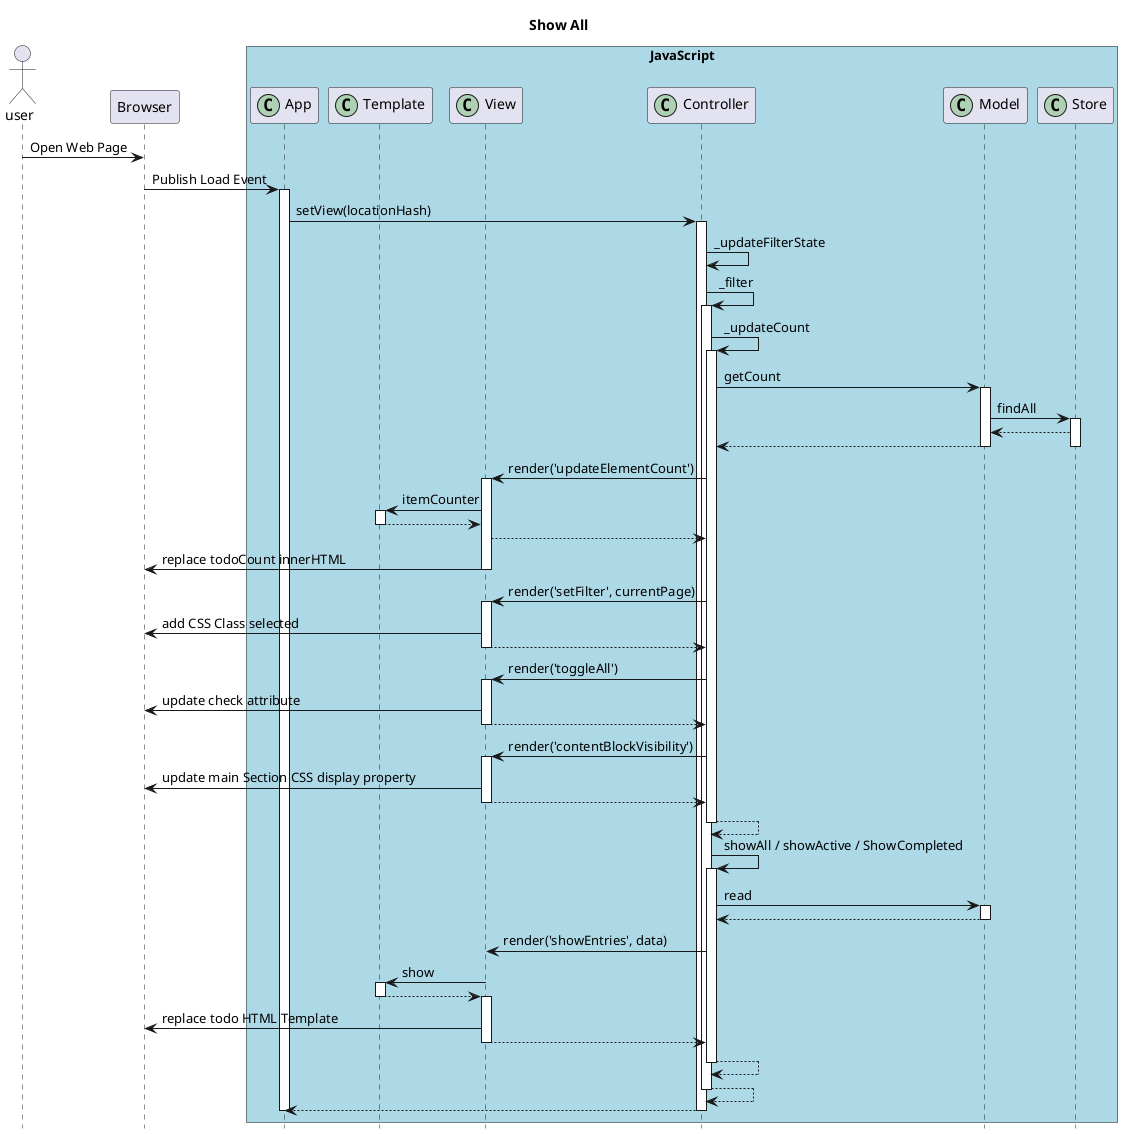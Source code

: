 @startuml
title Show All
hide footbox

actor user
user -> Browser: Open Web Page 
box "JavaScript" #LightBlue
participant App <<(C,#ADD1B2)>>
Browser -> App: Publish Load Event
participant Template <<(C,#ADD1B2)>>
participant View <<(C,#ADD1B2)>>
activate App
  participant Controller <<(C,#ADD1B2)>>
  App -> Controller: setView(locationHash)
  activate Controller
    Controller -> Controller: _updateFilterState
    Controller -> Controller: _filter
    activate Controller
      Controller -> Controller: _updateCount
      activate Controller
        participant Model <<(C,#ADD1B2)>>
        Controller -> Model: getCount
        activate Model
          participant Store <<(C,#ADD1B2)>>
          Model -> Store: findAll
          activate Store
            Store --> Model
            Model --> Controller
          deactivate Store
        deactivate Model
        Controller -> View: render('updateElementCount')
        activate View
          View -> Template: itemCounter
          activate Template
            Template --> View:
          deactivate Template
          View --> Controller
          View -> Browser: replace todoCount innerHTML
        deactivate View
        Controller -> View: render('setFilter', currentPage)
        activate View
          View -> Browser: add CSS Class selected 
          View --> Controller 
        deactivate View
        Controller -> View: render('toggleAll')
        activate View
          View -> Browser: update check attribute
          View --> Controller
        deactivate View
        Controller -> View: render('contentBlockVisibility')
        activate View
          View -> Browser: update main Section CSS display property
          View --> Controller
        deactivate View
        Controller --> Controller
      deactivate Controller
      Controller -> Controller: showAll / showActive / ShowCompleted
      activate Controller
        Controller -> Model: read
        activate Model
          Model --> Controller
        deactivate Model
        Controller -> View: render('showEntries', data)
        View -> Template: show
        activate Template
          Template --> View
        deactivate Template
        activate View
          View -> Browser: replace todo HTML Template
          View --> Controller
        deactivate View
        Controller --> Controller
      deactivate Controller
      Controller --> Controller
    deactivate Controller
    Controller --> App
  deactivate Controller
deactivate App

@enduml